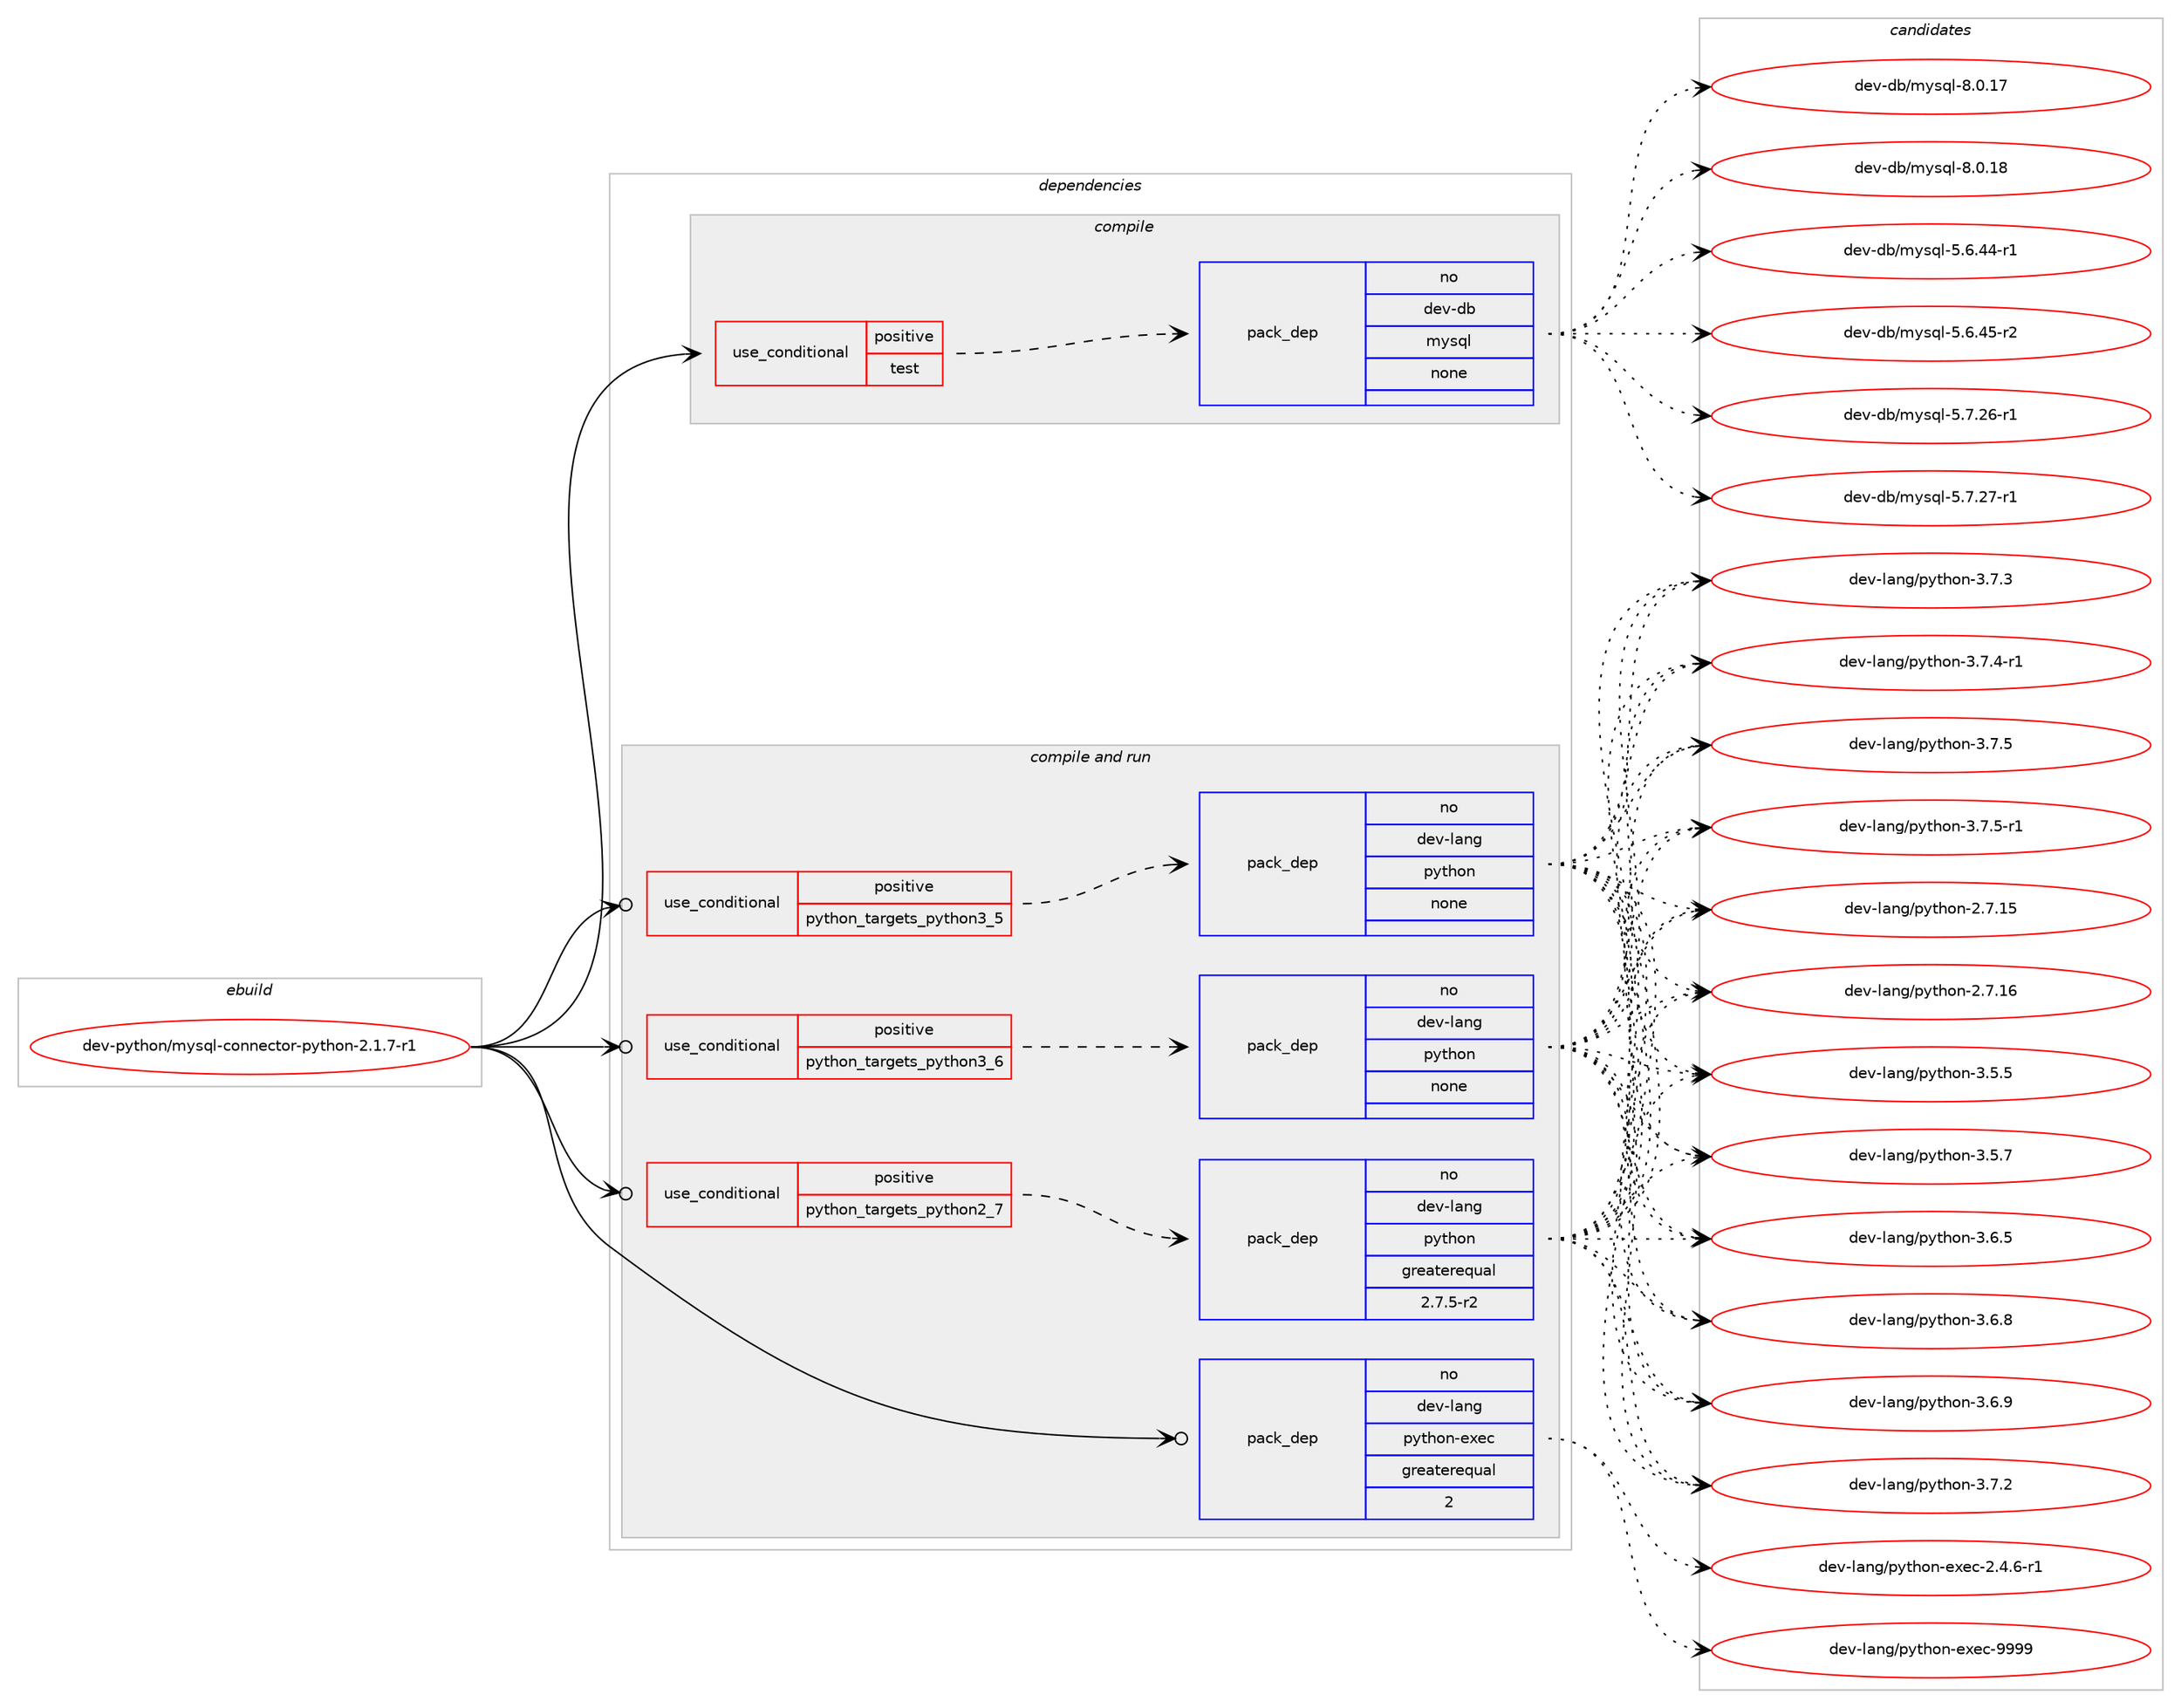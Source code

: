 digraph prolog {

# *************
# Graph options
# *************

newrank=true;
concentrate=true;
compound=true;
graph [rankdir=LR,fontname=Helvetica,fontsize=10,ranksep=1.5];#, ranksep=2.5, nodesep=0.2];
edge  [arrowhead=vee];
node  [fontname=Helvetica,fontsize=10];

# **********
# The ebuild
# **********

subgraph cluster_leftcol {
color=gray;
rank=same;
label=<<i>ebuild</i>>;
id [label="dev-python/mysql-connector-python-2.1.7-r1", color=red, width=4, href="../dev-python/mysql-connector-python-2.1.7-r1.svg"];
}

# ****************
# The dependencies
# ****************

subgraph cluster_midcol {
color=gray;
label=<<i>dependencies</i>>;
subgraph cluster_compile {
fillcolor="#eeeeee";
style=filled;
label=<<i>compile</i>>;
subgraph cond142830 {
dependency615604 [label=<<TABLE BORDER="0" CELLBORDER="1" CELLSPACING="0" CELLPADDING="4"><TR><TD ROWSPAN="3" CELLPADDING="10">use_conditional</TD></TR><TR><TD>positive</TD></TR><TR><TD>test</TD></TR></TABLE>>, shape=none, color=red];
subgraph pack460969 {
dependency615605 [label=<<TABLE BORDER="0" CELLBORDER="1" CELLSPACING="0" CELLPADDING="4" WIDTH="220"><TR><TD ROWSPAN="6" CELLPADDING="30">pack_dep</TD></TR><TR><TD WIDTH="110">no</TD></TR><TR><TD>dev-db</TD></TR><TR><TD>mysql</TD></TR><TR><TD>none</TD></TR><TR><TD></TD></TR></TABLE>>, shape=none, color=blue];
}
dependency615604:e -> dependency615605:w [weight=20,style="dashed",arrowhead="vee"];
}
id:e -> dependency615604:w [weight=20,style="solid",arrowhead="vee"];
}
subgraph cluster_compileandrun {
fillcolor="#eeeeee";
style=filled;
label=<<i>compile and run</i>>;
subgraph cond142831 {
dependency615606 [label=<<TABLE BORDER="0" CELLBORDER="1" CELLSPACING="0" CELLPADDING="4"><TR><TD ROWSPAN="3" CELLPADDING="10">use_conditional</TD></TR><TR><TD>positive</TD></TR><TR><TD>python_targets_python2_7</TD></TR></TABLE>>, shape=none, color=red];
subgraph pack460970 {
dependency615607 [label=<<TABLE BORDER="0" CELLBORDER="1" CELLSPACING="0" CELLPADDING="4" WIDTH="220"><TR><TD ROWSPAN="6" CELLPADDING="30">pack_dep</TD></TR><TR><TD WIDTH="110">no</TD></TR><TR><TD>dev-lang</TD></TR><TR><TD>python</TD></TR><TR><TD>greaterequal</TD></TR><TR><TD>2.7.5-r2</TD></TR></TABLE>>, shape=none, color=blue];
}
dependency615606:e -> dependency615607:w [weight=20,style="dashed",arrowhead="vee"];
}
id:e -> dependency615606:w [weight=20,style="solid",arrowhead="odotvee"];
subgraph cond142832 {
dependency615608 [label=<<TABLE BORDER="0" CELLBORDER="1" CELLSPACING="0" CELLPADDING="4"><TR><TD ROWSPAN="3" CELLPADDING="10">use_conditional</TD></TR><TR><TD>positive</TD></TR><TR><TD>python_targets_python3_5</TD></TR></TABLE>>, shape=none, color=red];
subgraph pack460971 {
dependency615609 [label=<<TABLE BORDER="0" CELLBORDER="1" CELLSPACING="0" CELLPADDING="4" WIDTH="220"><TR><TD ROWSPAN="6" CELLPADDING="30">pack_dep</TD></TR><TR><TD WIDTH="110">no</TD></TR><TR><TD>dev-lang</TD></TR><TR><TD>python</TD></TR><TR><TD>none</TD></TR><TR><TD></TD></TR></TABLE>>, shape=none, color=blue];
}
dependency615608:e -> dependency615609:w [weight=20,style="dashed",arrowhead="vee"];
}
id:e -> dependency615608:w [weight=20,style="solid",arrowhead="odotvee"];
subgraph cond142833 {
dependency615610 [label=<<TABLE BORDER="0" CELLBORDER="1" CELLSPACING="0" CELLPADDING="4"><TR><TD ROWSPAN="3" CELLPADDING="10">use_conditional</TD></TR><TR><TD>positive</TD></TR><TR><TD>python_targets_python3_6</TD></TR></TABLE>>, shape=none, color=red];
subgraph pack460972 {
dependency615611 [label=<<TABLE BORDER="0" CELLBORDER="1" CELLSPACING="0" CELLPADDING="4" WIDTH="220"><TR><TD ROWSPAN="6" CELLPADDING="30">pack_dep</TD></TR><TR><TD WIDTH="110">no</TD></TR><TR><TD>dev-lang</TD></TR><TR><TD>python</TD></TR><TR><TD>none</TD></TR><TR><TD></TD></TR></TABLE>>, shape=none, color=blue];
}
dependency615610:e -> dependency615611:w [weight=20,style="dashed",arrowhead="vee"];
}
id:e -> dependency615610:w [weight=20,style="solid",arrowhead="odotvee"];
subgraph pack460973 {
dependency615612 [label=<<TABLE BORDER="0" CELLBORDER="1" CELLSPACING="0" CELLPADDING="4" WIDTH="220"><TR><TD ROWSPAN="6" CELLPADDING="30">pack_dep</TD></TR><TR><TD WIDTH="110">no</TD></TR><TR><TD>dev-lang</TD></TR><TR><TD>python-exec</TD></TR><TR><TD>greaterequal</TD></TR><TR><TD>2</TD></TR></TABLE>>, shape=none, color=blue];
}
id:e -> dependency615612:w [weight=20,style="solid",arrowhead="odotvee"];
}
subgraph cluster_run {
fillcolor="#eeeeee";
style=filled;
label=<<i>run</i>>;
}
}

# **************
# The candidates
# **************

subgraph cluster_choices {
rank=same;
color=gray;
label=<<i>candidates</i>>;

subgraph choice460969 {
color=black;
nodesep=1;
choice100101118451009847109121115113108455346544652524511449 [label="dev-db/mysql-5.6.44-r1", color=red, width=4,href="../dev-db/mysql-5.6.44-r1.svg"];
choice100101118451009847109121115113108455346544652534511450 [label="dev-db/mysql-5.6.45-r2", color=red, width=4,href="../dev-db/mysql-5.6.45-r2.svg"];
choice100101118451009847109121115113108455346554650544511449 [label="dev-db/mysql-5.7.26-r1", color=red, width=4,href="../dev-db/mysql-5.7.26-r1.svg"];
choice100101118451009847109121115113108455346554650554511449 [label="dev-db/mysql-5.7.27-r1", color=red, width=4,href="../dev-db/mysql-5.7.27-r1.svg"];
choice10010111845100984710912111511310845564648464955 [label="dev-db/mysql-8.0.17", color=red, width=4,href="../dev-db/mysql-8.0.17.svg"];
choice10010111845100984710912111511310845564648464956 [label="dev-db/mysql-8.0.18", color=red, width=4,href="../dev-db/mysql-8.0.18.svg"];
dependency615605:e -> choice100101118451009847109121115113108455346544652524511449:w [style=dotted,weight="100"];
dependency615605:e -> choice100101118451009847109121115113108455346544652534511450:w [style=dotted,weight="100"];
dependency615605:e -> choice100101118451009847109121115113108455346554650544511449:w [style=dotted,weight="100"];
dependency615605:e -> choice100101118451009847109121115113108455346554650554511449:w [style=dotted,weight="100"];
dependency615605:e -> choice10010111845100984710912111511310845564648464955:w [style=dotted,weight="100"];
dependency615605:e -> choice10010111845100984710912111511310845564648464956:w [style=dotted,weight="100"];
}
subgraph choice460970 {
color=black;
nodesep=1;
choice10010111845108971101034711212111610411111045504655464953 [label="dev-lang/python-2.7.15", color=red, width=4,href="../dev-lang/python-2.7.15.svg"];
choice10010111845108971101034711212111610411111045504655464954 [label="dev-lang/python-2.7.16", color=red, width=4,href="../dev-lang/python-2.7.16.svg"];
choice100101118451089711010347112121116104111110455146534653 [label="dev-lang/python-3.5.5", color=red, width=4,href="../dev-lang/python-3.5.5.svg"];
choice100101118451089711010347112121116104111110455146534655 [label="dev-lang/python-3.5.7", color=red, width=4,href="../dev-lang/python-3.5.7.svg"];
choice100101118451089711010347112121116104111110455146544653 [label="dev-lang/python-3.6.5", color=red, width=4,href="../dev-lang/python-3.6.5.svg"];
choice100101118451089711010347112121116104111110455146544656 [label="dev-lang/python-3.6.8", color=red, width=4,href="../dev-lang/python-3.6.8.svg"];
choice100101118451089711010347112121116104111110455146544657 [label="dev-lang/python-3.6.9", color=red, width=4,href="../dev-lang/python-3.6.9.svg"];
choice100101118451089711010347112121116104111110455146554650 [label="dev-lang/python-3.7.2", color=red, width=4,href="../dev-lang/python-3.7.2.svg"];
choice100101118451089711010347112121116104111110455146554651 [label="dev-lang/python-3.7.3", color=red, width=4,href="../dev-lang/python-3.7.3.svg"];
choice1001011184510897110103471121211161041111104551465546524511449 [label="dev-lang/python-3.7.4-r1", color=red, width=4,href="../dev-lang/python-3.7.4-r1.svg"];
choice100101118451089711010347112121116104111110455146554653 [label="dev-lang/python-3.7.5", color=red, width=4,href="../dev-lang/python-3.7.5.svg"];
choice1001011184510897110103471121211161041111104551465546534511449 [label="dev-lang/python-3.7.5-r1", color=red, width=4,href="../dev-lang/python-3.7.5-r1.svg"];
dependency615607:e -> choice10010111845108971101034711212111610411111045504655464953:w [style=dotted,weight="100"];
dependency615607:e -> choice10010111845108971101034711212111610411111045504655464954:w [style=dotted,weight="100"];
dependency615607:e -> choice100101118451089711010347112121116104111110455146534653:w [style=dotted,weight="100"];
dependency615607:e -> choice100101118451089711010347112121116104111110455146534655:w [style=dotted,weight="100"];
dependency615607:e -> choice100101118451089711010347112121116104111110455146544653:w [style=dotted,weight="100"];
dependency615607:e -> choice100101118451089711010347112121116104111110455146544656:w [style=dotted,weight="100"];
dependency615607:e -> choice100101118451089711010347112121116104111110455146544657:w [style=dotted,weight="100"];
dependency615607:e -> choice100101118451089711010347112121116104111110455146554650:w [style=dotted,weight="100"];
dependency615607:e -> choice100101118451089711010347112121116104111110455146554651:w [style=dotted,weight="100"];
dependency615607:e -> choice1001011184510897110103471121211161041111104551465546524511449:w [style=dotted,weight="100"];
dependency615607:e -> choice100101118451089711010347112121116104111110455146554653:w [style=dotted,weight="100"];
dependency615607:e -> choice1001011184510897110103471121211161041111104551465546534511449:w [style=dotted,weight="100"];
}
subgraph choice460971 {
color=black;
nodesep=1;
choice10010111845108971101034711212111610411111045504655464953 [label="dev-lang/python-2.7.15", color=red, width=4,href="../dev-lang/python-2.7.15.svg"];
choice10010111845108971101034711212111610411111045504655464954 [label="dev-lang/python-2.7.16", color=red, width=4,href="../dev-lang/python-2.7.16.svg"];
choice100101118451089711010347112121116104111110455146534653 [label="dev-lang/python-3.5.5", color=red, width=4,href="../dev-lang/python-3.5.5.svg"];
choice100101118451089711010347112121116104111110455146534655 [label="dev-lang/python-3.5.7", color=red, width=4,href="../dev-lang/python-3.5.7.svg"];
choice100101118451089711010347112121116104111110455146544653 [label="dev-lang/python-3.6.5", color=red, width=4,href="../dev-lang/python-3.6.5.svg"];
choice100101118451089711010347112121116104111110455146544656 [label="dev-lang/python-3.6.8", color=red, width=4,href="../dev-lang/python-3.6.8.svg"];
choice100101118451089711010347112121116104111110455146544657 [label="dev-lang/python-3.6.9", color=red, width=4,href="../dev-lang/python-3.6.9.svg"];
choice100101118451089711010347112121116104111110455146554650 [label="dev-lang/python-3.7.2", color=red, width=4,href="../dev-lang/python-3.7.2.svg"];
choice100101118451089711010347112121116104111110455146554651 [label="dev-lang/python-3.7.3", color=red, width=4,href="../dev-lang/python-3.7.3.svg"];
choice1001011184510897110103471121211161041111104551465546524511449 [label="dev-lang/python-3.7.4-r1", color=red, width=4,href="../dev-lang/python-3.7.4-r1.svg"];
choice100101118451089711010347112121116104111110455146554653 [label="dev-lang/python-3.7.5", color=red, width=4,href="../dev-lang/python-3.7.5.svg"];
choice1001011184510897110103471121211161041111104551465546534511449 [label="dev-lang/python-3.7.5-r1", color=red, width=4,href="../dev-lang/python-3.7.5-r1.svg"];
dependency615609:e -> choice10010111845108971101034711212111610411111045504655464953:w [style=dotted,weight="100"];
dependency615609:e -> choice10010111845108971101034711212111610411111045504655464954:w [style=dotted,weight="100"];
dependency615609:e -> choice100101118451089711010347112121116104111110455146534653:w [style=dotted,weight="100"];
dependency615609:e -> choice100101118451089711010347112121116104111110455146534655:w [style=dotted,weight="100"];
dependency615609:e -> choice100101118451089711010347112121116104111110455146544653:w [style=dotted,weight="100"];
dependency615609:e -> choice100101118451089711010347112121116104111110455146544656:w [style=dotted,weight="100"];
dependency615609:e -> choice100101118451089711010347112121116104111110455146544657:w [style=dotted,weight="100"];
dependency615609:e -> choice100101118451089711010347112121116104111110455146554650:w [style=dotted,weight="100"];
dependency615609:e -> choice100101118451089711010347112121116104111110455146554651:w [style=dotted,weight="100"];
dependency615609:e -> choice1001011184510897110103471121211161041111104551465546524511449:w [style=dotted,weight="100"];
dependency615609:e -> choice100101118451089711010347112121116104111110455146554653:w [style=dotted,weight="100"];
dependency615609:e -> choice1001011184510897110103471121211161041111104551465546534511449:w [style=dotted,weight="100"];
}
subgraph choice460972 {
color=black;
nodesep=1;
choice10010111845108971101034711212111610411111045504655464953 [label="dev-lang/python-2.7.15", color=red, width=4,href="../dev-lang/python-2.7.15.svg"];
choice10010111845108971101034711212111610411111045504655464954 [label="dev-lang/python-2.7.16", color=red, width=4,href="../dev-lang/python-2.7.16.svg"];
choice100101118451089711010347112121116104111110455146534653 [label="dev-lang/python-3.5.5", color=red, width=4,href="../dev-lang/python-3.5.5.svg"];
choice100101118451089711010347112121116104111110455146534655 [label="dev-lang/python-3.5.7", color=red, width=4,href="../dev-lang/python-3.5.7.svg"];
choice100101118451089711010347112121116104111110455146544653 [label="dev-lang/python-3.6.5", color=red, width=4,href="../dev-lang/python-3.6.5.svg"];
choice100101118451089711010347112121116104111110455146544656 [label="dev-lang/python-3.6.8", color=red, width=4,href="../dev-lang/python-3.6.8.svg"];
choice100101118451089711010347112121116104111110455146544657 [label="dev-lang/python-3.6.9", color=red, width=4,href="../dev-lang/python-3.6.9.svg"];
choice100101118451089711010347112121116104111110455146554650 [label="dev-lang/python-3.7.2", color=red, width=4,href="../dev-lang/python-3.7.2.svg"];
choice100101118451089711010347112121116104111110455146554651 [label="dev-lang/python-3.7.3", color=red, width=4,href="../dev-lang/python-3.7.3.svg"];
choice1001011184510897110103471121211161041111104551465546524511449 [label="dev-lang/python-3.7.4-r1", color=red, width=4,href="../dev-lang/python-3.7.4-r1.svg"];
choice100101118451089711010347112121116104111110455146554653 [label="dev-lang/python-3.7.5", color=red, width=4,href="../dev-lang/python-3.7.5.svg"];
choice1001011184510897110103471121211161041111104551465546534511449 [label="dev-lang/python-3.7.5-r1", color=red, width=4,href="../dev-lang/python-3.7.5-r1.svg"];
dependency615611:e -> choice10010111845108971101034711212111610411111045504655464953:w [style=dotted,weight="100"];
dependency615611:e -> choice10010111845108971101034711212111610411111045504655464954:w [style=dotted,weight="100"];
dependency615611:e -> choice100101118451089711010347112121116104111110455146534653:w [style=dotted,weight="100"];
dependency615611:e -> choice100101118451089711010347112121116104111110455146534655:w [style=dotted,weight="100"];
dependency615611:e -> choice100101118451089711010347112121116104111110455146544653:w [style=dotted,weight="100"];
dependency615611:e -> choice100101118451089711010347112121116104111110455146544656:w [style=dotted,weight="100"];
dependency615611:e -> choice100101118451089711010347112121116104111110455146544657:w [style=dotted,weight="100"];
dependency615611:e -> choice100101118451089711010347112121116104111110455146554650:w [style=dotted,weight="100"];
dependency615611:e -> choice100101118451089711010347112121116104111110455146554651:w [style=dotted,weight="100"];
dependency615611:e -> choice1001011184510897110103471121211161041111104551465546524511449:w [style=dotted,weight="100"];
dependency615611:e -> choice100101118451089711010347112121116104111110455146554653:w [style=dotted,weight="100"];
dependency615611:e -> choice1001011184510897110103471121211161041111104551465546534511449:w [style=dotted,weight="100"];
}
subgraph choice460973 {
color=black;
nodesep=1;
choice10010111845108971101034711212111610411111045101120101994550465246544511449 [label="dev-lang/python-exec-2.4.6-r1", color=red, width=4,href="../dev-lang/python-exec-2.4.6-r1.svg"];
choice10010111845108971101034711212111610411111045101120101994557575757 [label="dev-lang/python-exec-9999", color=red, width=4,href="../dev-lang/python-exec-9999.svg"];
dependency615612:e -> choice10010111845108971101034711212111610411111045101120101994550465246544511449:w [style=dotted,weight="100"];
dependency615612:e -> choice10010111845108971101034711212111610411111045101120101994557575757:w [style=dotted,weight="100"];
}
}

}
